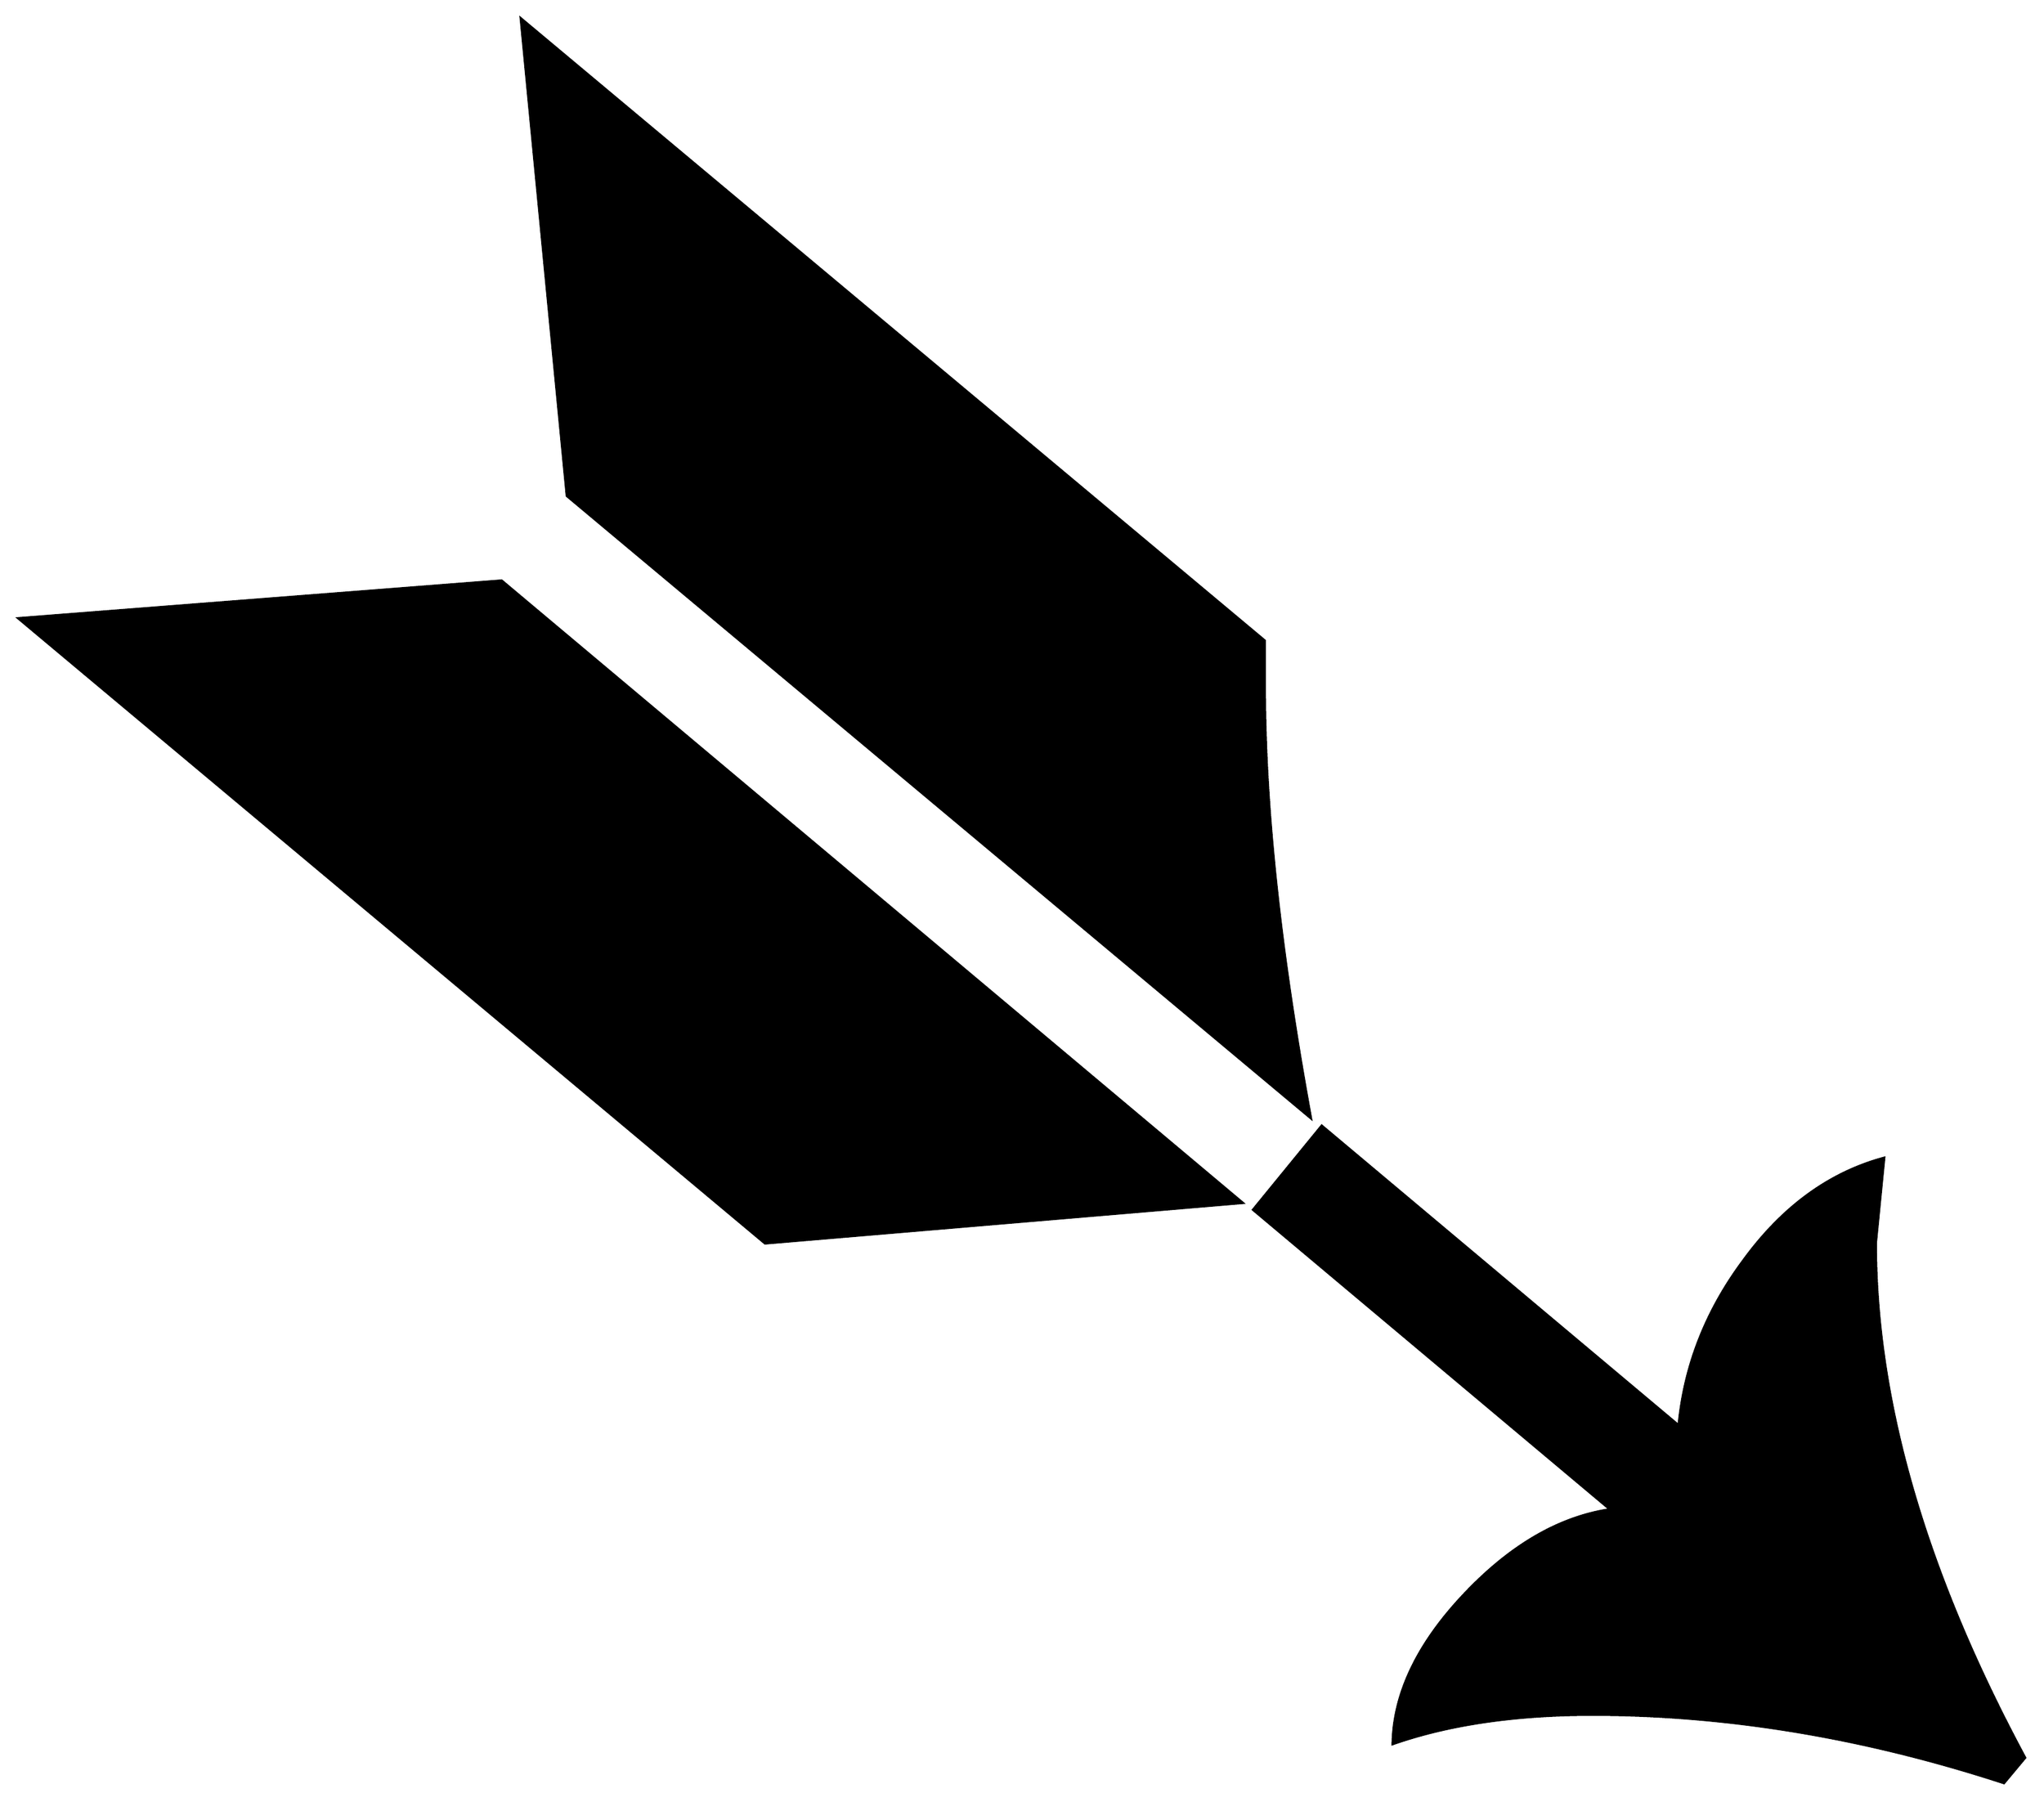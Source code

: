 


\begin{tikzpicture}[y=0.80pt, x=0.80pt, yscale=-1.0, xscale=1.0, inner sep=0pt, outer sep=0pt]
\begin{scope}[shift={(100.0,1832.0)},nonzero rule]
  \path[draw=.,fill=.,line width=1.600pt] (1026.0,-553.0) --
    (493.0,-999.0) -- (460.0,-1341.0) -- (993.0,-895.0) --
    (993.0,-862.0) .. controls (993.0,-776.0) and
    (1004.0,-673.0) .. (1026.0,-553.0) -- cycle(1538.0,-94.0) --
    (1523.0,-76.0) .. controls (1423.0,-108.667) and
    (1324.667,-125.0) .. (1228.0,-125.0) .. controls
    (1172.667,-125.0) and (1125.0,-118.0) .. (1085.0,-104.0) ..
    controls (1085.667,-140.667) and (1103.333,-177.0) ..
    (1138.0,-213.0) .. controls (1170.667,-247.0) and
    (1205.0,-266.667) .. (1241.0,-272.0) -- (985.0,-487.0) --
    (1034.0,-547.0) -- (1290.0,-332.0) .. controls
    (1294.0,-374.667) and (1309.333,-414.0) .. (1336.0,-450.0) ..
    controls (1364.0,-488.667) and (1397.667,-513.333) ..
    (1437.0,-524.0) -- (1431.0,-463.0) .. controls
    (1431.0,-349.667) and (1466.667,-226.667) .. (1538.0,-94.0) --
    cycle(977.0,-492.0) -- (635.0,-463.0) -- (100.0,-911.0) --
    (446.0,-938.0) -- (977.0,-492.0) -- cycle;
\end{scope}

\end{tikzpicture}

